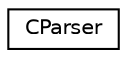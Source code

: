 digraph "Graphical Class Hierarchy"
{
  edge [fontname="Helvetica",fontsize="10",labelfontname="Helvetica",labelfontsize="10"];
  node [fontname="Helvetica",fontsize="10",shape=record];
  rankdir="LR";
  Node0 [label="CParser",height=0.2,width=0.4,color="black", fillcolor="white", style="filled",URL="$classCParser.html",tooltip="SnuPL/0 parser. "];
}
